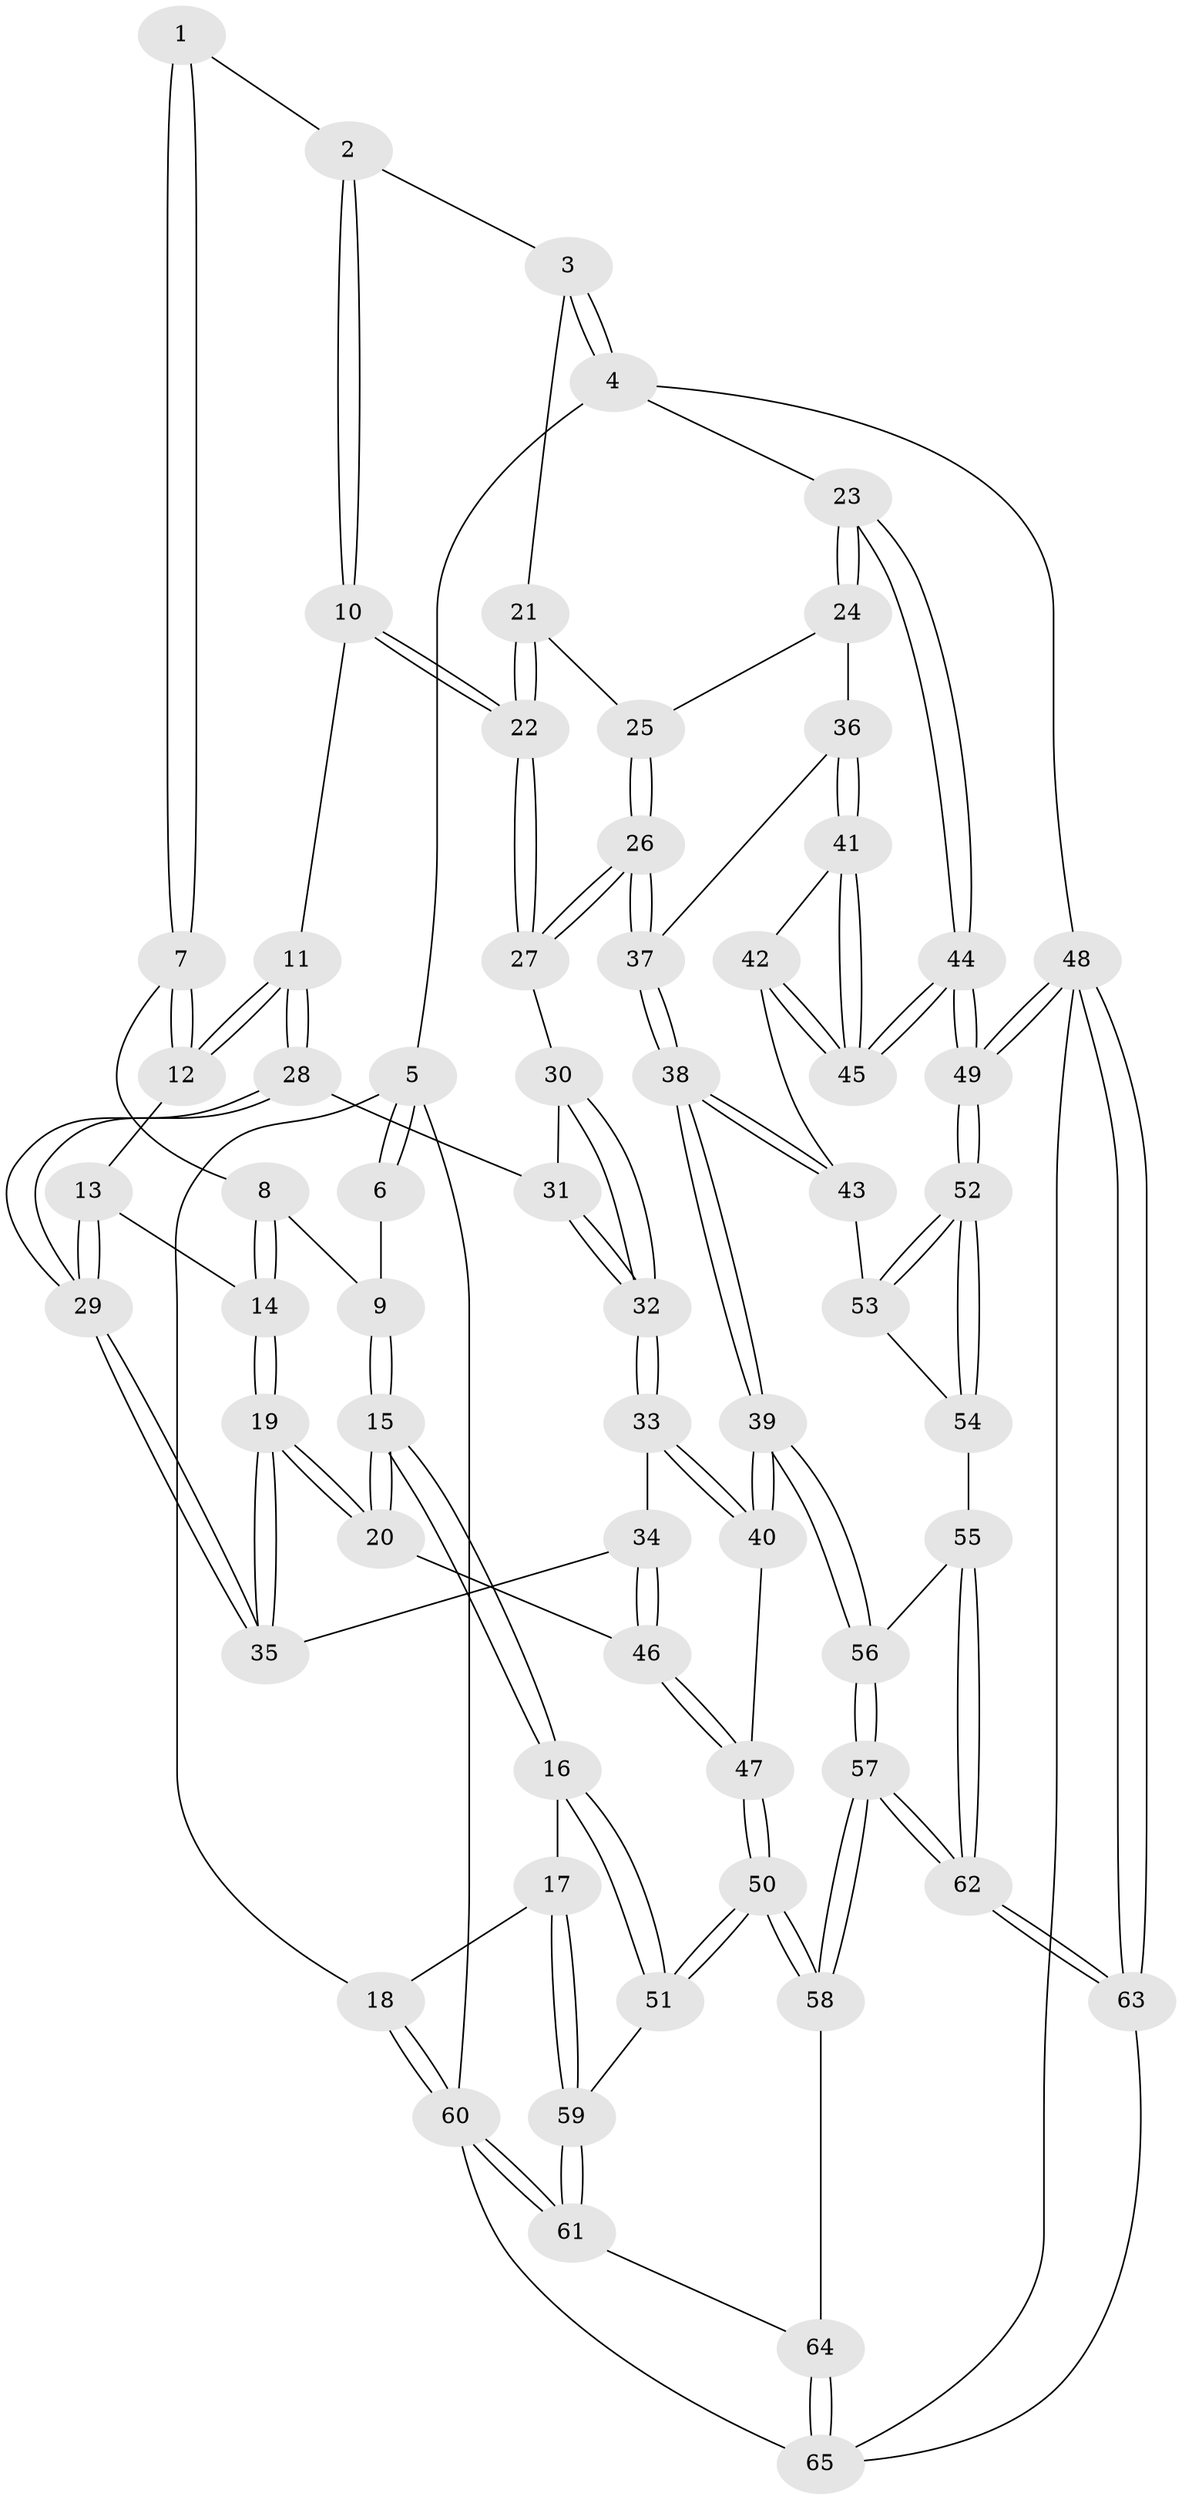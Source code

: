 // coarse degree distribution, {2: 0.0625, 3: 0.125, 5: 0.25, 4: 0.4375, 8: 0.03125, 6: 0.09375}
// Generated by graph-tools (version 1.1) at 2025/05/03/04/25 22:05:33]
// undirected, 65 vertices, 159 edges
graph export_dot {
graph [start="1"]
  node [color=gray90,style=filled];
  1 [pos="+0.5110765561104632+0"];
  2 [pos="+0.5625040569279002+0"];
  3 [pos="+1+0"];
  4 [pos="+1+0"];
  5 [pos="+0+0"];
  6 [pos="+0.03225802247476678+0"];
  7 [pos="+0.46663200900224333+0"];
  8 [pos="+0.31017019557076686+0.09658575472251148"];
  9 [pos="+0.15187081909082728+0.05078482925615921"];
  10 [pos="+0.6579776515906957+0.11527038935567815"];
  11 [pos="+0.5223128877942202+0.17708333174720484"];
  12 [pos="+0.45368992783004575+0.12288518166458863"];
  13 [pos="+0.43054788129394617+0.14712351273333812"];
  14 [pos="+0.3329990816838884+0.18049429932573613"];
  15 [pos="+0.10969716594377453+0.37463650001621457"];
  16 [pos="+0.07244135958426902+0.3991136218204573"];
  17 [pos="+0+0.4212424621406346"];
  18 [pos="+0+0.4213265290233621"];
  19 [pos="+0.2542361610732657+0.3368712260818484"];
  20 [pos="+0.14986193531270578+0.36927075696324735"];
  21 [pos="+0.8606746058611477+0.09711201436349085"];
  22 [pos="+0.6591273788388723+0.11669263297350174"];
  23 [pos="+1+0.2704377667544905"];
  24 [pos="+0.8970318468960924+0.2230178708981357"];
  25 [pos="+0.8606756602799193+0.09756477403187115"];
  26 [pos="+0.7196461909719568+0.27664949747952816"];
  27 [pos="+0.687855143973553+0.2496315992744957"];
  28 [pos="+0.5222432267845655+0.19343267154713709"];
  29 [pos="+0.44586075586217155+0.25591692751775424"];
  30 [pos="+0.6816958278106037+0.25134723489643807"];
  31 [pos="+0.5363992309021777+0.21990677281720442"];
  32 [pos="+0.5217765938703461+0.3332729704520956"];
  33 [pos="+0.4730791144119638+0.38469079227434216"];
  34 [pos="+0.44603556083368623+0.3725304180140792"];
  35 [pos="+0.4142469034555908+0.3562950237210931"];
  36 [pos="+0.8125070881480058+0.31378703600862456"];
  37 [pos="+0.7224175473320356+0.2804530218999257"];
  38 [pos="+0.6156265042412645+0.5141955254652052"];
  39 [pos="+0.5892474013485391+0.5278306508826248"];
  40 [pos="+0.5548863096167692+0.5063981985760656"];
  41 [pos="+0.8129363771818112+0.31452089063272065"];
  42 [pos="+0.8262766524965968+0.4912531322115897"];
  43 [pos="+0.8154129701534547+0.5065713792411703"];
  44 [pos="+1+0.41407068983721385"];
  45 [pos="+1+0.4153670033586896"];
  46 [pos="+0.3584186106908818+0.5376465973164775"];
  47 [pos="+0.3911619231988555+0.5737658400072727"];
  48 [pos="+1+1"];
  49 [pos="+1+0.8752412428805109"];
  50 [pos="+0.30296793580255255+0.7283901263146865"];
  51 [pos="+0.25764767842998143+0.6935223132148542"];
  52 [pos="+1+0.7893204893942135"];
  53 [pos="+0.8220250249438961+0.5240191383660076"];
  54 [pos="+0.7933775711907171+0.6805429921477824"];
  55 [pos="+0.7803146906806636+0.6865488472724011"];
  56 [pos="+0.589326410247968+0.5292533301745402"];
  57 [pos="+0.5338436470314758+0.8737250636118428"];
  58 [pos="+0.3306584613357715+0.7796987261522831"];
  59 [pos="+0.09094592516850562+0.7530254625702628"];
  60 [pos="+0+0.8717860379429445"];
  61 [pos="+0.05333849789671586+0.8316567801815768"];
  62 [pos="+0.5856194770631169+0.9484897587247153"];
  63 [pos="+0.6114261541625986+1"];
  64 [pos="+0.17051333235740657+0.9099219477841541"];
  65 [pos="+0.12686089465712289+1"];
  1 -- 2;
  1 -- 7;
  1 -- 7;
  2 -- 3;
  2 -- 10;
  2 -- 10;
  3 -- 4;
  3 -- 4;
  3 -- 21;
  4 -- 5;
  4 -- 23;
  4 -- 48;
  5 -- 6;
  5 -- 6;
  5 -- 18;
  5 -- 60;
  6 -- 9;
  7 -- 8;
  7 -- 12;
  7 -- 12;
  8 -- 9;
  8 -- 14;
  8 -- 14;
  9 -- 15;
  9 -- 15;
  10 -- 11;
  10 -- 22;
  10 -- 22;
  11 -- 12;
  11 -- 12;
  11 -- 28;
  11 -- 28;
  12 -- 13;
  13 -- 14;
  13 -- 29;
  13 -- 29;
  14 -- 19;
  14 -- 19;
  15 -- 16;
  15 -- 16;
  15 -- 20;
  15 -- 20;
  16 -- 17;
  16 -- 51;
  16 -- 51;
  17 -- 18;
  17 -- 59;
  17 -- 59;
  18 -- 60;
  18 -- 60;
  19 -- 20;
  19 -- 20;
  19 -- 35;
  19 -- 35;
  20 -- 46;
  21 -- 22;
  21 -- 22;
  21 -- 25;
  22 -- 27;
  22 -- 27;
  23 -- 24;
  23 -- 24;
  23 -- 44;
  23 -- 44;
  24 -- 25;
  24 -- 36;
  25 -- 26;
  25 -- 26;
  26 -- 27;
  26 -- 27;
  26 -- 37;
  26 -- 37;
  27 -- 30;
  28 -- 29;
  28 -- 29;
  28 -- 31;
  29 -- 35;
  29 -- 35;
  30 -- 31;
  30 -- 32;
  30 -- 32;
  31 -- 32;
  31 -- 32;
  32 -- 33;
  32 -- 33;
  33 -- 34;
  33 -- 40;
  33 -- 40;
  34 -- 35;
  34 -- 46;
  34 -- 46;
  36 -- 37;
  36 -- 41;
  36 -- 41;
  37 -- 38;
  37 -- 38;
  38 -- 39;
  38 -- 39;
  38 -- 43;
  38 -- 43;
  39 -- 40;
  39 -- 40;
  39 -- 56;
  39 -- 56;
  40 -- 47;
  41 -- 42;
  41 -- 45;
  41 -- 45;
  42 -- 43;
  42 -- 45;
  42 -- 45;
  43 -- 53;
  44 -- 45;
  44 -- 45;
  44 -- 49;
  44 -- 49;
  46 -- 47;
  46 -- 47;
  47 -- 50;
  47 -- 50;
  48 -- 49;
  48 -- 49;
  48 -- 63;
  48 -- 63;
  48 -- 65;
  49 -- 52;
  49 -- 52;
  50 -- 51;
  50 -- 51;
  50 -- 58;
  50 -- 58;
  51 -- 59;
  52 -- 53;
  52 -- 53;
  52 -- 54;
  52 -- 54;
  53 -- 54;
  54 -- 55;
  55 -- 56;
  55 -- 62;
  55 -- 62;
  56 -- 57;
  56 -- 57;
  57 -- 58;
  57 -- 58;
  57 -- 62;
  57 -- 62;
  58 -- 64;
  59 -- 61;
  59 -- 61;
  60 -- 61;
  60 -- 61;
  60 -- 65;
  61 -- 64;
  62 -- 63;
  62 -- 63;
  63 -- 65;
  64 -- 65;
  64 -- 65;
}
